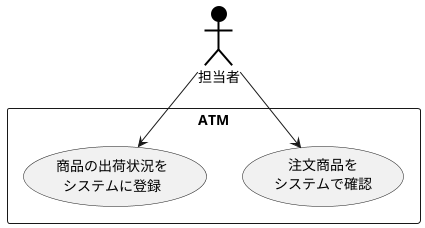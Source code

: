@startuml ユースケース図
actor 担当者 #000000;line:black;line.bold;
rectangle  ATM {
usecase (注文商品を\nシステムで確認) as confirm
usecase (商品の出荷状況を\nシステムに登録) as input
}
担当者 --> confirm
担当者 --> input
@enduml